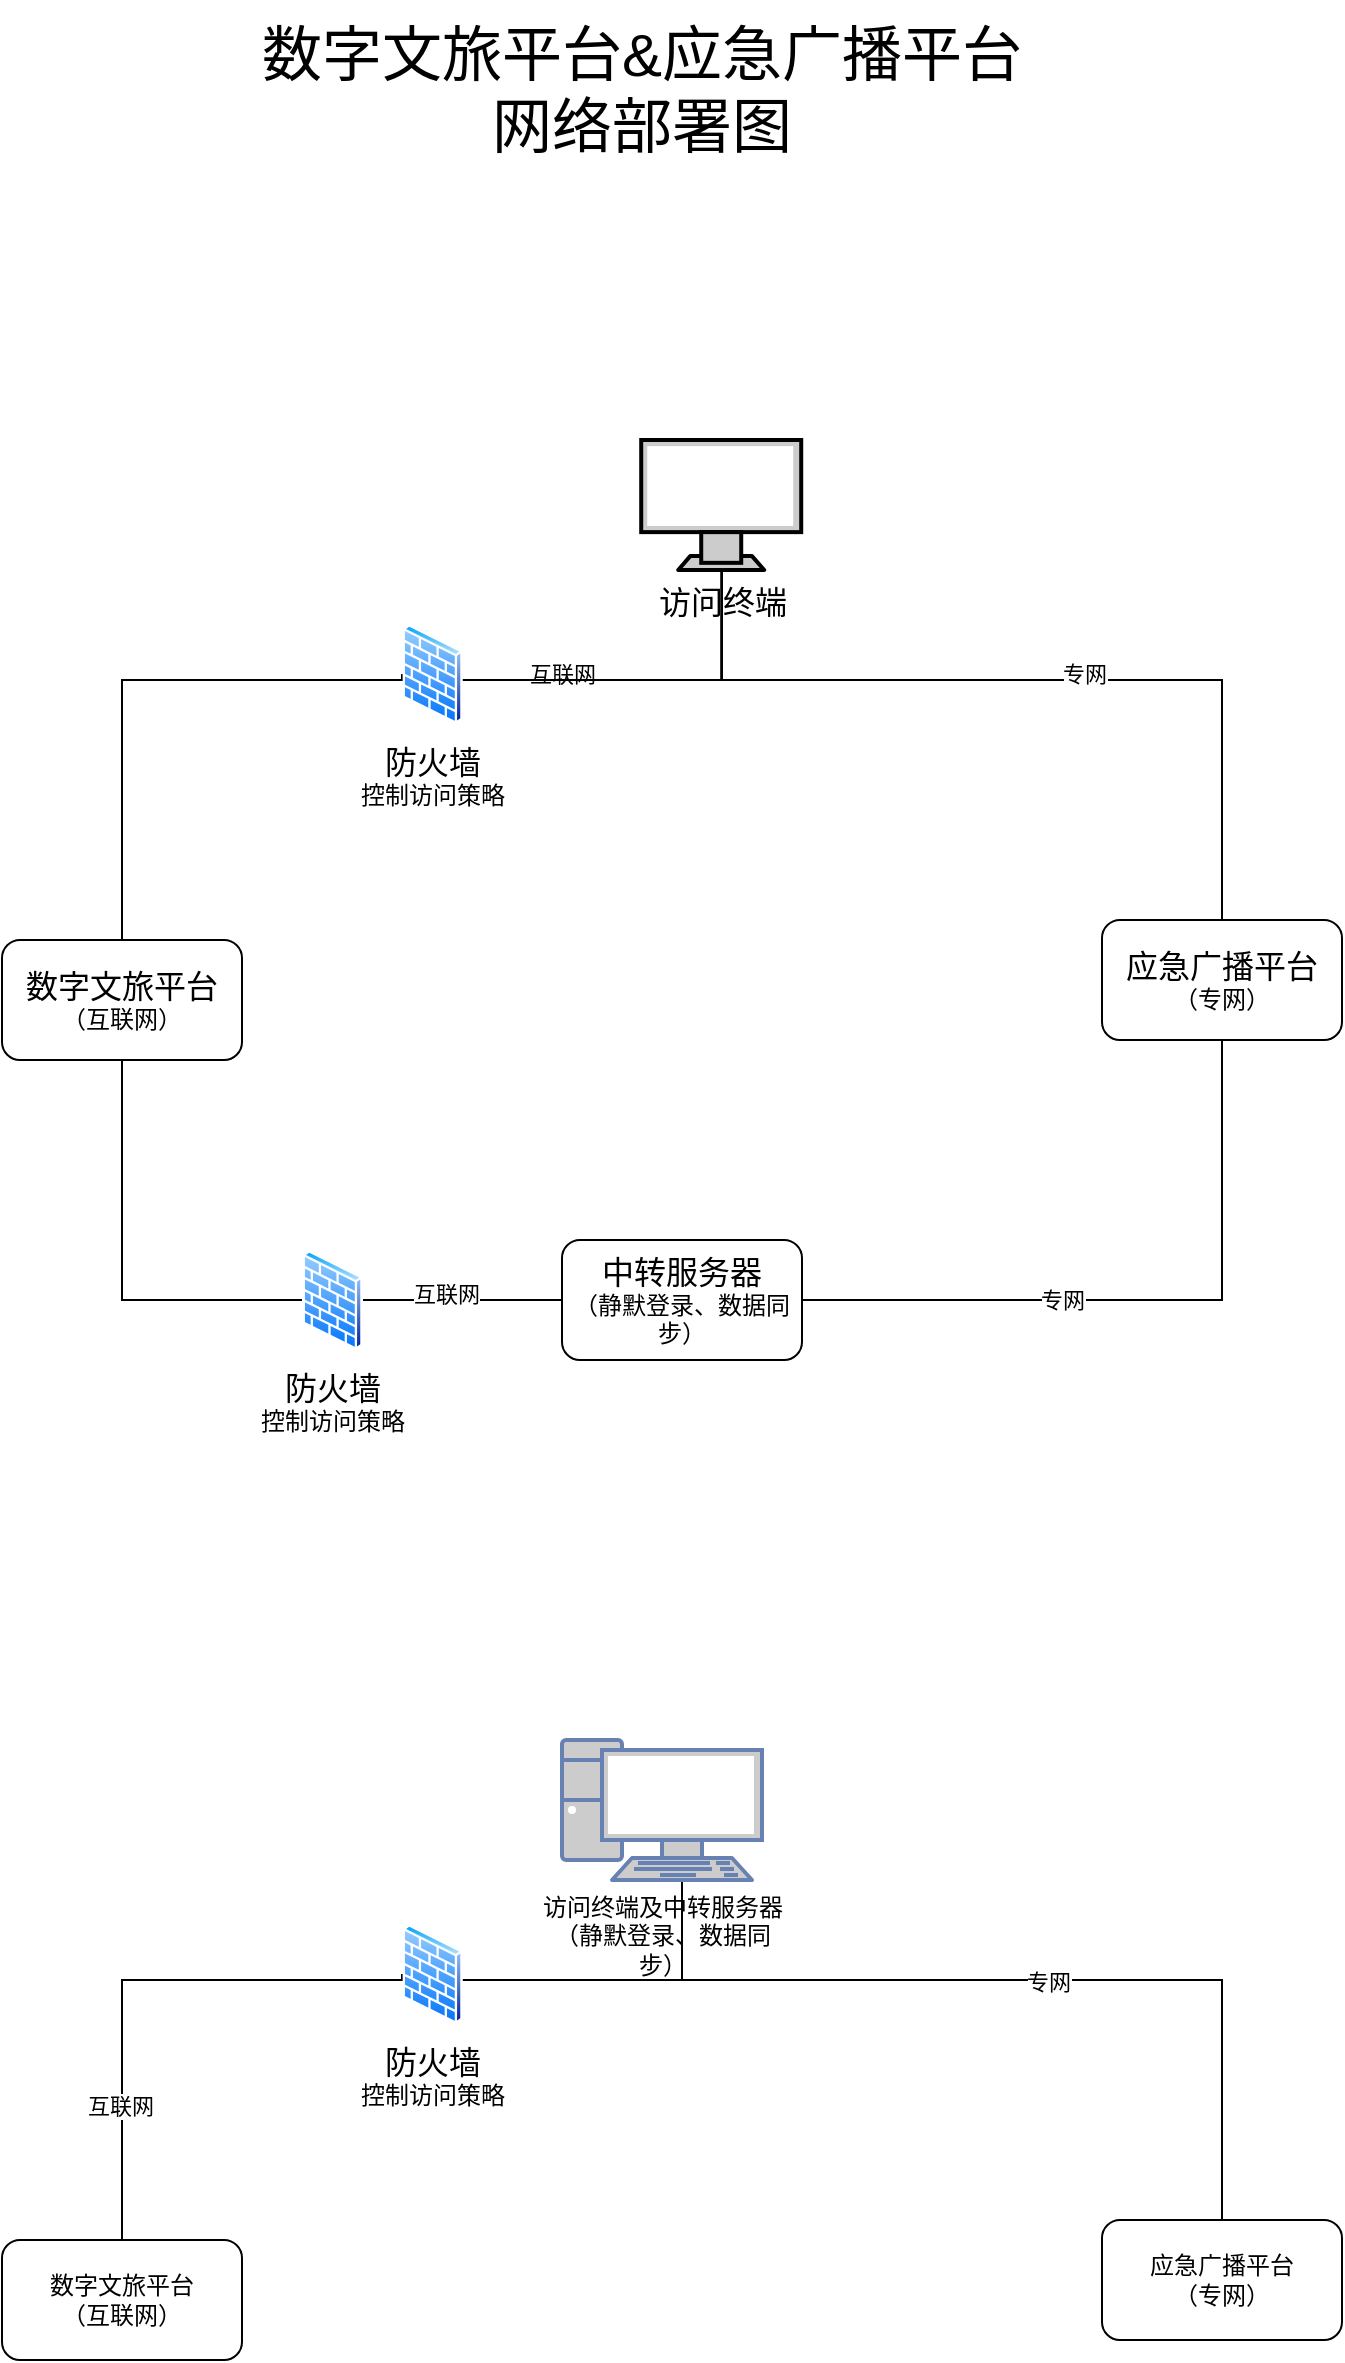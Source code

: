 <mxfile version="24.7.6">
  <diagram name="第 1 页" id="O3yKie8wYm_dcf342z6G">
    <mxGraphModel dx="2247" dy="1927" grid="1" gridSize="10" guides="1" tooltips="1" connect="1" arrows="1" fold="1" page="1" pageScale="1" pageWidth="827" pageHeight="1169" math="0" shadow="0">
      <root>
        <mxCell id="0" />
        <mxCell id="1" parent="0" />
        <mxCell id="PICD6bbU7p97rax8BCYg-21" style="edgeStyle=orthogonalEdgeStyle;rounded=0;orthogonalLoop=1;jettySize=auto;html=1;entryX=0;entryY=0.5;entryDx=0;entryDy=0;endArrow=none;endFill=0;fontColor=#000000;" edge="1" parent="1" source="PICD6bbU7p97rax8BCYg-1" target="PICD6bbU7p97rax8BCYg-18">
          <mxGeometry relative="1" as="geometry">
            <Array as="points">
              <mxPoint y="530" />
            </Array>
          </mxGeometry>
        </mxCell>
        <mxCell id="PICD6bbU7p97rax8BCYg-1" value="&lt;font style=&quot;font-size: 16px;&quot;&gt;数字文旅平台&lt;/font&gt;&lt;br&gt;（互联网）" style="rounded=1;whiteSpace=wrap;html=1;fontColor=#000000;" vertex="1" parent="1">
          <mxGeometry x="-60" y="350" width="120" height="60" as="geometry" />
        </mxCell>
        <mxCell id="PICD6bbU7p97rax8BCYg-13" value="专网" style="edgeStyle=orthogonalEdgeStyle;rounded=0;orthogonalLoop=1;jettySize=auto;html=1;entryX=1;entryY=0.5;entryDx=0;entryDy=0;endArrow=none;endFill=0;fontColor=#000000;" edge="1" parent="1" source="PICD6bbU7p97rax8BCYg-2" target="PICD6bbU7p97rax8BCYg-11">
          <mxGeometry x="0.235" relative="1" as="geometry">
            <Array as="points">
              <mxPoint x="550" y="530" />
            </Array>
            <mxPoint as="offset" />
          </mxGeometry>
        </mxCell>
        <mxCell id="PICD6bbU7p97rax8BCYg-2" value="&lt;font style=&quot;font-size: 16px;&quot;&gt;应急广播平台&lt;/font&gt;&lt;div&gt;（专网）&lt;/div&gt;" style="rounded=1;whiteSpace=wrap;html=1;fontColor=#000000;" vertex="1" parent="1">
          <mxGeometry x="490" y="340" width="120" height="60" as="geometry" />
        </mxCell>
        <mxCell id="PICD6bbU7p97rax8BCYg-8" style="edgeStyle=orthogonalEdgeStyle;rounded=0;orthogonalLoop=1;jettySize=auto;html=1;entryX=0.5;entryY=0;entryDx=0;entryDy=0;exitX=0.77;exitY=1;exitDx=0;exitDy=0;exitPerimeter=0;endArrow=none;endFill=0;fontColor=#000000;" edge="1" parent="1" source="PICD6bbU7p97rax8BCYg-4">
          <mxGeometry relative="1" as="geometry">
            <mxPoint x="569.61" y="340" as="targetPoint" />
            <Array as="points">
              <mxPoint x="300" y="165" />
              <mxPoint x="300" y="220" />
              <mxPoint x="550" y="220" />
              <mxPoint x="550" y="340" />
            </Array>
          </mxGeometry>
        </mxCell>
        <mxCell id="PICD6bbU7p97rax8BCYg-10" value="专网" style="edgeLabel;html=1;align=center;verticalAlign=middle;resizable=0;points=[];fontColor=#000000;" vertex="1" connectable="0" parent="PICD6bbU7p97rax8BCYg-8">
          <mxGeometry x="0.058" relative="1" as="geometry">
            <mxPoint x="10" y="-3" as="offset" />
          </mxGeometry>
        </mxCell>
        <mxCell id="PICD6bbU7p97rax8BCYg-4" value="&lt;font style=&quot;font-size: 16px;&quot;&gt;访问终端&lt;/font&gt;" style="fontColor=#000000;verticalAlign=top;verticalLabelPosition=bottom;labelPosition=center;align=center;html=1;outlineConnect=0;fillColor=#CCCCCC;strokeColor=#000000;gradientColor=none;gradientDirection=north;strokeWidth=2;shape=mxgraph.networks.monitor;" vertex="1" parent="1">
          <mxGeometry x="259.61" y="100" width="80" height="65" as="geometry" />
        </mxCell>
        <mxCell id="PICD6bbU7p97rax8BCYg-7" style="edgeStyle=orthogonalEdgeStyle;rounded=0;orthogonalLoop=1;jettySize=auto;html=1;entryX=0.5;entryY=0;entryDx=0;entryDy=0;exitX=0;exitY=0.5;exitDx=0;exitDy=0;endArrow=none;endFill=0;fontColor=#000000;" edge="1" parent="1" source="PICD6bbU7p97rax8BCYg-16" target="PICD6bbU7p97rax8BCYg-1">
          <mxGeometry relative="1" as="geometry">
            <Array as="points">
              <mxPoint x="140" y="220" />
              <mxPoint y="220" />
            </Array>
          </mxGeometry>
        </mxCell>
        <mxCell id="PICD6bbU7p97rax8BCYg-9" value="互联网" style="edgeLabel;html=1;align=center;verticalAlign=middle;resizable=0;points=[];fontColor=#000000;" vertex="1" connectable="0" parent="PICD6bbU7p97rax8BCYg-7">
          <mxGeometry x="0.092" y="-1" relative="1" as="geometry">
            <mxPoint x="221" y="-9" as="offset" />
          </mxGeometry>
        </mxCell>
        <mxCell id="PICD6bbU7p97rax8BCYg-11" value="&lt;font style=&quot;font-size: 16px;&quot;&gt;中转服务器&lt;/font&gt;&lt;div&gt;（静默登录、数据同步）&lt;/div&gt;" style="rounded=1;whiteSpace=wrap;html=1;fontColor=#000000;" vertex="1" parent="1">
          <mxGeometry x="220" y="500" width="120" height="60" as="geometry" />
        </mxCell>
        <mxCell id="PICD6bbU7p97rax8BCYg-16" value="&lt;font style=&quot;font-size: 16px;&quot;&gt;防火墙&lt;/font&gt;&lt;div&gt;控制访问策略&lt;/div&gt;" style="image;aspect=fixed;perimeter=ellipsePerimeter;html=1;align=center;shadow=0;dashed=0;spacingTop=3;image=img/lib/active_directory/firewall.svg;fontColor=#000000;" vertex="1" parent="1">
          <mxGeometry x="140" y="192" width="30.5" height="50" as="geometry" />
        </mxCell>
        <mxCell id="PICD6bbU7p97rax8BCYg-17" style="edgeStyle=orthogonalEdgeStyle;rounded=0;orthogonalLoop=1;jettySize=auto;html=1;entryX=0.5;entryY=1;entryDx=0;entryDy=0;entryPerimeter=0;endArrow=none;endFill=0;fontColor=#000000;" edge="1" parent="1" source="PICD6bbU7p97rax8BCYg-16" target="PICD6bbU7p97rax8BCYg-4">
          <mxGeometry relative="1" as="geometry">
            <mxPoint x="190.0" y="220" as="sourcePoint" />
            <Array as="points">
              <mxPoint x="300" y="220" />
            </Array>
          </mxGeometry>
        </mxCell>
        <mxCell id="PICD6bbU7p97rax8BCYg-22" style="edgeStyle=orthogonalEdgeStyle;rounded=0;orthogonalLoop=1;jettySize=auto;html=1;endArrow=none;endFill=0;fontColor=#000000;" edge="1" parent="1" source="PICD6bbU7p97rax8BCYg-18" target="PICD6bbU7p97rax8BCYg-11">
          <mxGeometry relative="1" as="geometry" />
        </mxCell>
        <mxCell id="PICD6bbU7p97rax8BCYg-42" value="互联网" style="edgeLabel;html=1;align=center;verticalAlign=middle;resizable=0;points=[];" vertex="1" connectable="0" parent="PICD6bbU7p97rax8BCYg-22">
          <mxGeometry x="-0.166" y="3" relative="1" as="geometry">
            <mxPoint as="offset" />
          </mxGeometry>
        </mxCell>
        <mxCell id="PICD6bbU7p97rax8BCYg-18" value="&lt;font style=&quot;font-size: 16px;&quot;&gt;防火墙&lt;/font&gt;&lt;div&gt;控制访问策略&lt;/div&gt;" style="image;aspect=fixed;perimeter=ellipsePerimeter;html=1;align=center;shadow=0;dashed=0;spacingTop=3;image=img/lib/active_directory/firewall.svg;fontColor=#000000;" vertex="1" parent="1">
          <mxGeometry x="90" y="505" width="30.5" height="50" as="geometry" />
        </mxCell>
        <mxCell id="PICD6bbU7p97rax8BCYg-25" value="数字文旅平台&lt;br&gt;（互联网）" style="rounded=1;whiteSpace=wrap;html=1;fontColor=#000000;" vertex="1" parent="1">
          <mxGeometry x="-60" y="1000" width="120" height="60" as="geometry" />
        </mxCell>
        <mxCell id="PICD6bbU7p97rax8BCYg-27" value="应急广播平台&lt;div&gt;（专网）&lt;/div&gt;" style="rounded=1;whiteSpace=wrap;html=1;fontColor=#000000;" vertex="1" parent="1">
          <mxGeometry x="490" y="990" width="120" height="60" as="geometry" />
        </mxCell>
        <mxCell id="PICD6bbU7p97rax8BCYg-28" style="edgeStyle=orthogonalEdgeStyle;rounded=0;orthogonalLoop=1;jettySize=auto;html=1;entryX=0.5;entryY=0;entryDx=0;entryDy=0;endArrow=none;endFill=0;fontColor=#000000;" edge="1" parent="1" source="PICD6bbU7p97rax8BCYg-38" target="PICD6bbU7p97rax8BCYg-27">
          <mxGeometry relative="1" as="geometry">
            <Array as="points">
              <mxPoint x="280" y="870" />
              <mxPoint x="550" y="870" />
            </Array>
            <mxPoint x="301.6" y="815" as="sourcePoint" />
          </mxGeometry>
        </mxCell>
        <mxCell id="PICD6bbU7p97rax8BCYg-29" value="专网" style="edgeLabel;html=1;align=center;verticalAlign=middle;resizable=0;points=[];fontColor=#000000;" vertex="1" connectable="0" parent="PICD6bbU7p97rax8BCYg-28">
          <mxGeometry x="0.058" relative="1" as="geometry">
            <mxPoint y="1" as="offset" />
          </mxGeometry>
        </mxCell>
        <mxCell id="PICD6bbU7p97rax8BCYg-31" style="edgeStyle=orthogonalEdgeStyle;rounded=0;orthogonalLoop=1;jettySize=auto;html=1;entryX=0.5;entryY=0;entryDx=0;entryDy=0;exitX=0;exitY=0.5;exitDx=0;exitDy=0;endArrow=none;endFill=0;fontColor=#000000;" edge="1" parent="1" source="PICD6bbU7p97rax8BCYg-34" target="PICD6bbU7p97rax8BCYg-25">
          <mxGeometry relative="1" as="geometry">
            <Array as="points">
              <mxPoint x="140" y="870" />
              <mxPoint y="870" />
            </Array>
          </mxGeometry>
        </mxCell>
        <mxCell id="PICD6bbU7p97rax8BCYg-32" value="互联网" style="edgeLabel;html=1;align=center;verticalAlign=middle;resizable=0;points=[];fontColor=#000000;" vertex="1" connectable="0" parent="PICD6bbU7p97rax8BCYg-31">
          <mxGeometry x="0.092" y="-1" relative="1" as="geometry">
            <mxPoint y="57" as="offset" />
          </mxGeometry>
        </mxCell>
        <mxCell id="PICD6bbU7p97rax8BCYg-34" value="&lt;font style=&quot;font-size: 16px;&quot;&gt;防火墙&lt;/font&gt;&lt;div&gt;控制访问策略&lt;/div&gt;" style="image;aspect=fixed;perimeter=ellipsePerimeter;html=1;align=center;shadow=0;dashed=0;spacingTop=3;image=img/lib/active_directory/firewall.svg;fontColor=#000000;" vertex="1" parent="1">
          <mxGeometry x="140" y="842" width="30.5" height="50" as="geometry" />
        </mxCell>
        <mxCell id="PICD6bbU7p97rax8BCYg-35" style="edgeStyle=orthogonalEdgeStyle;rounded=0;orthogonalLoop=1;jettySize=auto;html=1;endArrow=none;endFill=0;fontColor=#000000;" edge="1" parent="1" source="PICD6bbU7p97rax8BCYg-34" target="PICD6bbU7p97rax8BCYg-38">
          <mxGeometry relative="1" as="geometry">
            <Array as="points">
              <mxPoint x="280" y="870" />
            </Array>
            <mxPoint x="280" y="815" as="targetPoint" />
          </mxGeometry>
        </mxCell>
        <mxCell id="PICD6bbU7p97rax8BCYg-38" value="访问终端及中转服务器&lt;div&gt;&lt;span style=&quot;text-wrap: wrap;&quot;&gt;（静默登录、数据同步）&lt;/span&gt;&lt;br&gt;&lt;/div&gt;" style="fontColor=#000000;verticalAlign=top;verticalLabelPosition=bottom;labelPosition=center;align=center;html=1;outlineConnect=0;fillColor=#CCCCCC;strokeColor=#6881B3;gradientColor=none;gradientDirection=north;strokeWidth=2;shape=mxgraph.networks.pc;" vertex="1" parent="1">
          <mxGeometry x="220" y="750" width="100" height="70" as="geometry" />
        </mxCell>
        <mxCell id="PICD6bbU7p97rax8BCYg-43" value="&lt;font style=&quot;font-size: 30px;&quot;&gt;数字文旅平台&amp;amp;应急广播平台&lt;/font&gt;&lt;div&gt;&lt;font style=&quot;font-size: 30px;&quot;&gt;网络部署图&lt;/font&gt;&lt;/div&gt;" style="text;html=1;align=center;verticalAlign=middle;whiteSpace=wrap;rounded=0;" vertex="1" parent="1">
          <mxGeometry x="-50.0" y="-120" width="620" height="90" as="geometry" />
        </mxCell>
      </root>
    </mxGraphModel>
  </diagram>
</mxfile>
